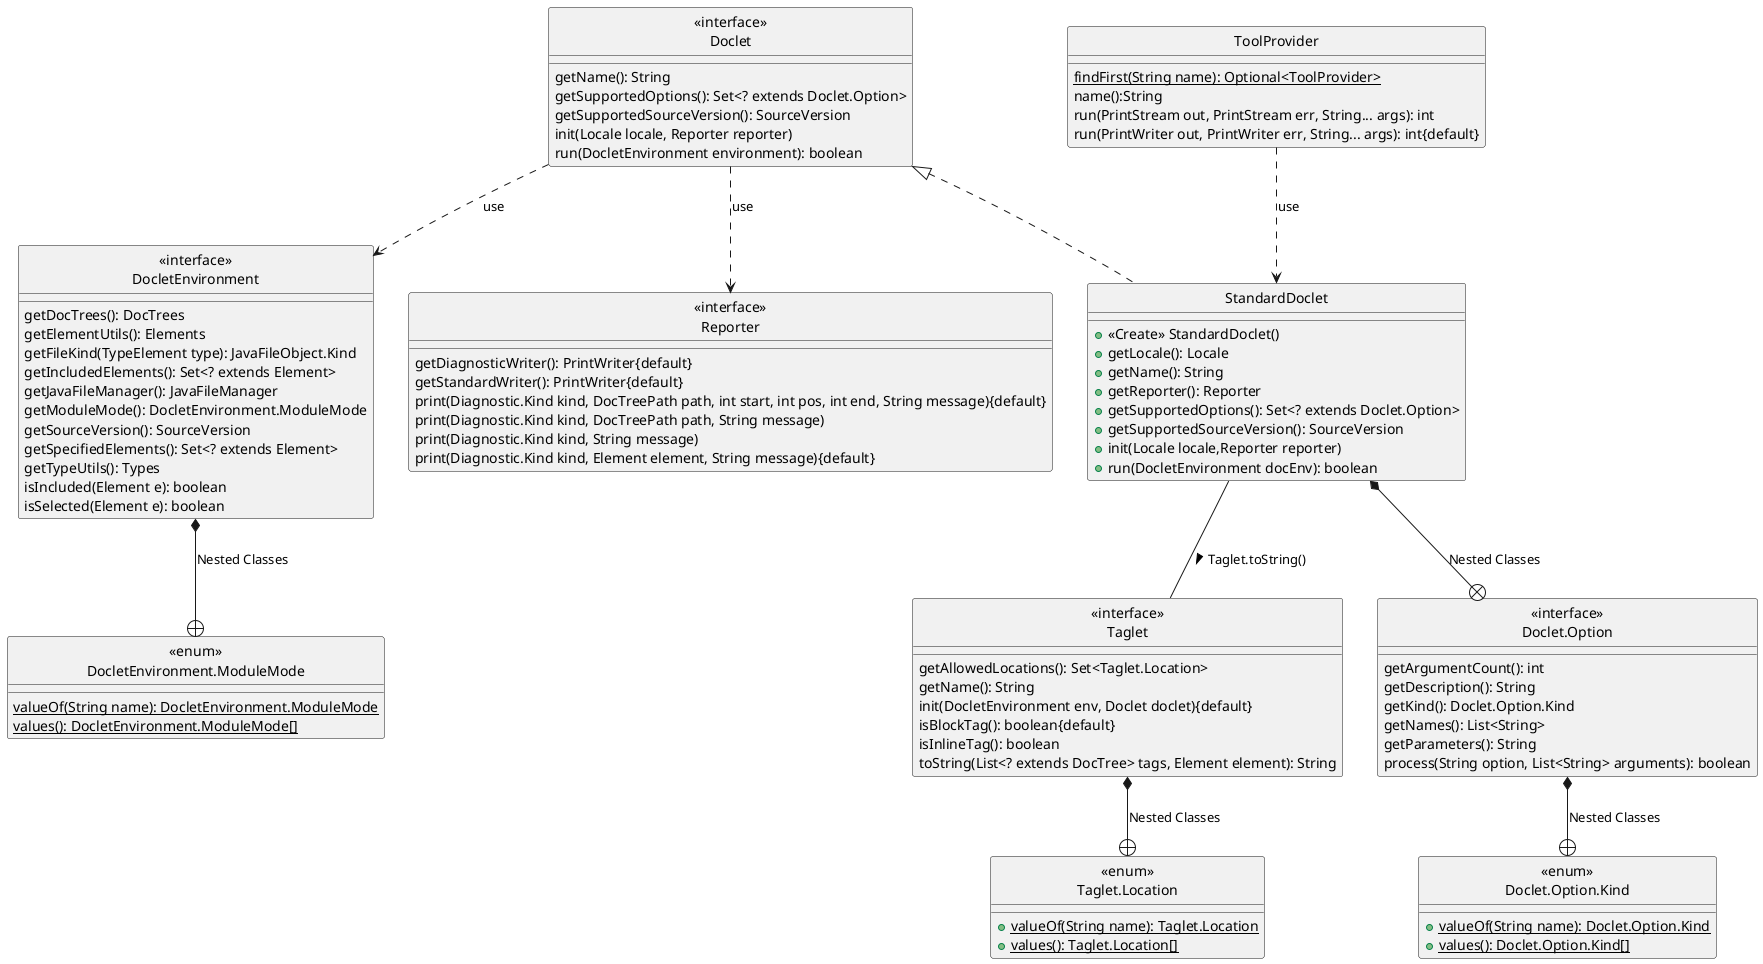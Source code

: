 @startuml
skinparam style Strictuml
'Classes
class StandardDoclet implements Doclet
{
    + <<Create>> StandardDoclet()
    + getLocale(): Locale
    + getName(): String
    + getReporter(): Reporter
    + getSupportedOptions(): Set<? extends Doclet.Option>
    + getSupportedSourceVersion(): SourceVersion
    + init(Locale locale,Reporter reporter)
    + run(DocletEnvironment docEnv): boolean
}

'Enum
class "<<enum>>\nDoclet.Option.Kind" as Kind
{
    + valueOf(String name): Doclet.Option.Kind{static}
    + values(): Doclet.Option.Kind[]{static}
}

class "<<enum>>\nDocletEnvironment.ModuleMode" as ModuleMode
{
    valueOf(String name): DocletEnvironment.ModuleMode{static}
    values(): DocletEnvironment.ModuleMode[]{static}
}
class "<<enum>>\nTaglet.Location" as Location
{
    +valueOf(String name): Taglet.Location{static}
    +values(): Taglet.Location[]{static}
}

'Interfaces
class ToolProvider
{
    findFirst(String name): Optional<ToolProvider>{static}
    name():String
    run(PrintStream out, PrintStream err, String... args): int
    run(PrintWriter out, PrintWriter err, String... args): int{default}
}

class "<<interface>>\nDoclet" as Doclet
{
    getName(): String
    getSupportedOptions(): Set<? extends Doclet.Option>
    getSupportedSourceVersion(): SourceVersion
    init(Locale locale, Reporter reporter)
    run(DocletEnvironment environment): boolean
}

class "<<interface>>\nDoclet.Option" as Option
{
    getArgumentCount(): int
    getDescription(): String
    getKind(): Doclet.Option.Kind
    getNames(): List<String>
    getParameters(): String
    process(String option, List<String> arguments): boolean
}

class "<<interface>>\nDocletEnvironment"  as DocletEnvironment
{
    getDocTrees(): DocTrees
    getElementUtils(): Elements
    getFileKind(TypeElement type): JavaFileObject.Kind
    getIncludedElements(): Set<? extends Element>
    getJavaFileManager(): JavaFileManager
    getModuleMode(): DocletEnvironment.ModuleMode
    getSourceVersion(): SourceVersion
    getSpecifiedElements(): Set<? extends Element>
    getTypeUtils(): Types
    isIncluded(Element e): boolean
    isSelected(Element e): boolean
}

class "<<interface>>\nReporter" as Reporter
{
    getDiagnosticWriter(): PrintWriter{default}
    getStandardWriter(): PrintWriter{default}
    print(Diagnostic.Kind kind, DocTreePath path, int start, int pos, int end, String message){default}
    print(Diagnostic.Kind kind, DocTreePath path, String message)
    print(Diagnostic.Kind kind, String message)
    print(Diagnostic.Kind kind, Element element, String message){default}
}

class "<<interface>>\nTaglet" as Taglet
{
    getAllowedLocations(): Set<Taglet.Location>
    getName(): String
    init(DocletEnvironment env, Doclet doclet){default}
    isBlockTag(): boolean{default}
    isInlineTag(): boolean
    toString(List<? extends DocTree> tags, Element element): String
}


'lien sale
StandardDoclet -- Taglet : > Taglet.toString()
StandardDoclet *--+ Option : Nested Classes
Taglet *--+ Location : Nested Classes
Option *--+ Kind : Nested Classes
DocletEnvironment *--+ ModuleMode : Nested Classes
ToolProvider ..> StandardDoclet : use
Doclet ..> Reporter : use
Doclet ..> DocletEnvironment : use

@enduml